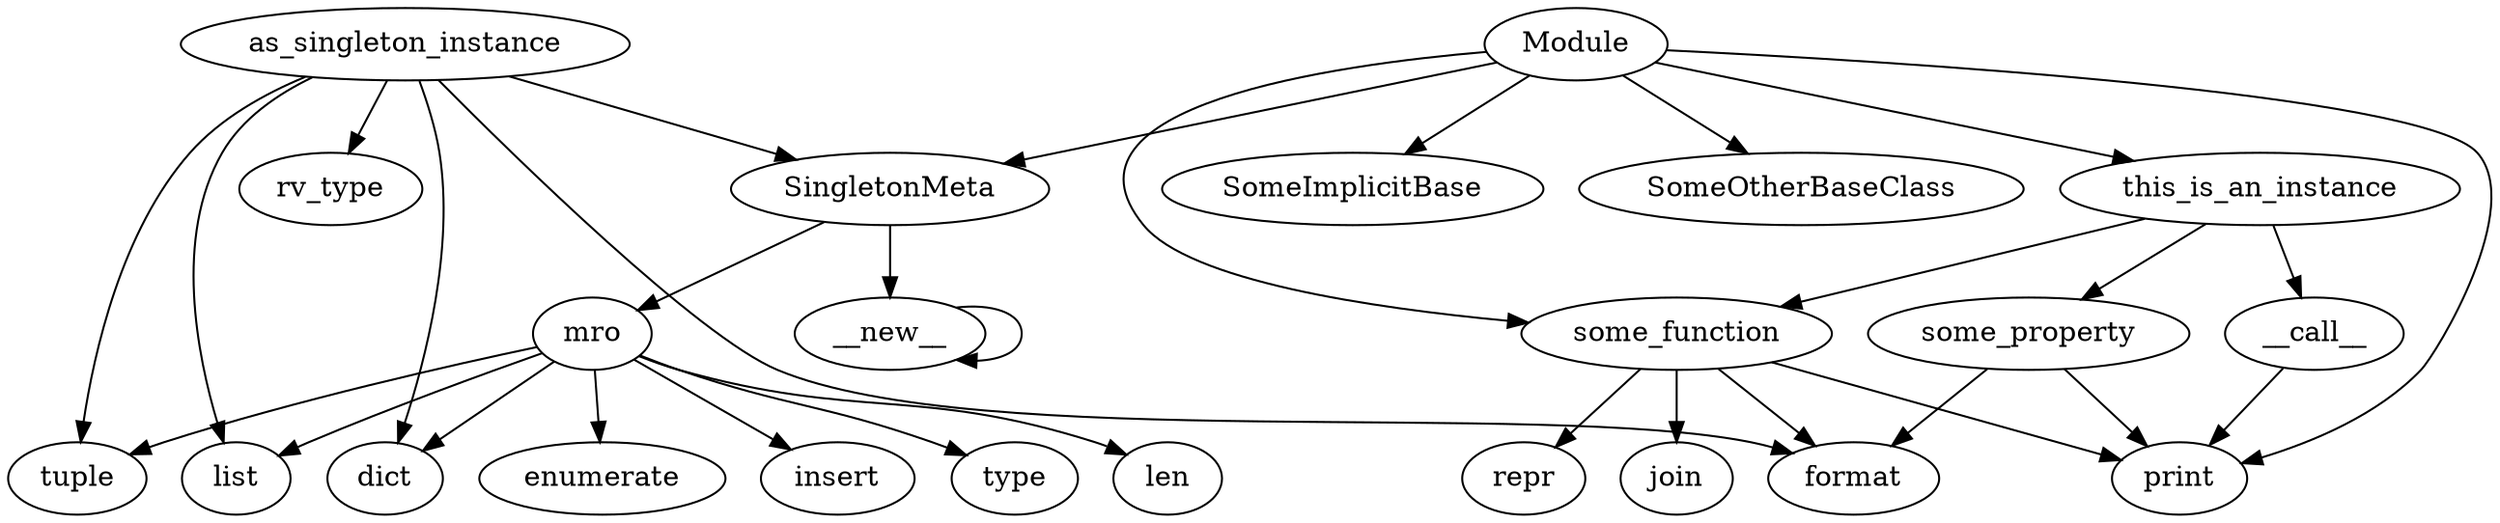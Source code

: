 digraph  {
__new__;
mro;
list;
type;
dict;
len;
enumerate;
insert;
tuple;
as_singleton_instance;
format;
SingletonMeta;
rv_type;
__call__;
print;
some_function;
join;
repr;
some_property;
Module;
SomeImplicitBase;
SomeOtherBaseClass;
this_is_an_instance;
__new__ -> __new__;
mro -> list;
mro -> type;
mro -> dict;
mro -> len;
mro -> enumerate;
mro -> insert;
mro -> tuple;
as_singleton_instance -> format;
as_singleton_instance -> dict;
as_singleton_instance -> list;
as_singleton_instance -> SingletonMeta;
as_singleton_instance -> tuple;
as_singleton_instance -> rv_type;
SingletonMeta -> __new__;
SingletonMeta -> mro;
__call__ -> print;
some_function -> print;
some_function -> format;
some_function -> join;
some_function -> repr;
some_property -> print;
some_property -> format;
Module -> SomeImplicitBase;
Module -> SingletonMeta;
Module -> SomeOtherBaseClass;
Module -> this_is_an_instance;
Module -> some_function;
Module -> print;
this_is_an_instance -> __call__;
this_is_an_instance -> some_function;
this_is_an_instance -> some_property;
}
